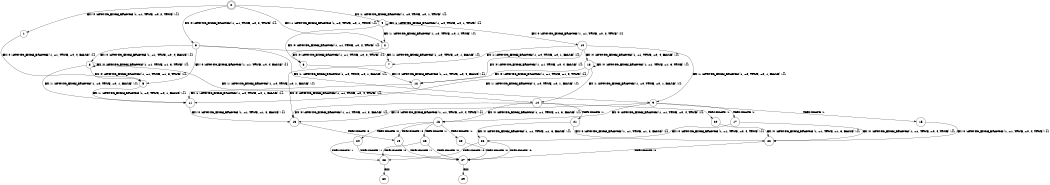 digraph BCG {
size = "7, 10.5";
center = TRUE;
node [shape = circle];
0 [peripheries = 2];
0 -> 1 [label = "EX !0 !ATOMIC_EXCH_BRANCH (1, +1, TRUE, +0, 2, TRUE) !{}"];
0 -> 2 [label = "EX !1 !ATOMIC_EXCH_BRANCH (1, +0, TRUE, +0, 1, TRUE) !{}"];
0 -> 3 [label = "EX !0 !ATOMIC_EXCH_BRANCH (1, +1, TRUE, +0, 2, TRUE) !{}"];
0 -> 4 [label = "EX !1 !ATOMIC_EXCH_BRANCH (1, +0, TRUE, +0, 1, TRUE) !{}"];
1 -> 5 [label = "EX !0 !ATOMIC_EXCH_BRANCH (1, +1, TRUE, +0, 4, FALSE) !{}"];
2 -> 6 [label = "EX !0 !ATOMIC_EXCH_BRANCH (1, +1, TRUE, +0, 2, TRUE) !{}"];
3 -> 5 [label = "EX !0 !ATOMIC_EXCH_BRANCH (1, +1, TRUE, +0, 4, FALSE) !{}"];
3 -> 7 [label = "EX !1 !ATOMIC_EXCH_BRANCH (1, +0, TRUE, +0, 1, FALSE) !{}"];
3 -> 8 [label = "EX !0 !ATOMIC_EXCH_BRANCH (1, +1, TRUE, +0, 4, FALSE) !{}"];
3 -> 9 [label = "EX !1 !ATOMIC_EXCH_BRANCH (1, +0, TRUE, +0, 1, FALSE) !{}"];
4 -> 2 [label = "EX !1 !ATOMIC_EXCH_BRANCH (1, +0, TRUE, +0, 1, TRUE) !{}"];
4 -> 6 [label = "EX !0 !ATOMIC_EXCH_BRANCH (1, +1, TRUE, +0, 2, TRUE) !{}"];
4 -> 4 [label = "EX !1 !ATOMIC_EXCH_BRANCH (1, +0, TRUE, +0, 1, TRUE) !{}"];
4 -> 10 [label = "EX !0 !ATOMIC_EXCH_BRANCH (1, +1, TRUE, +0, 2, TRUE) !{}"];
5 -> 11 [label = "EX !1 !ATOMIC_EXCH_BRANCH (1, +0, TRUE, +0, 1, FALSE) !{}"];
6 -> 12 [label = "EX !0 !ATOMIC_EXCH_BRANCH (1, +1, TRUE, +0, 4, FALSE) !{}"];
7 -> 13 [label = "EX !0 !ATOMIC_EXCH_BRANCH (1, +1, TRUE, +0, 4, TRUE) !{}"];
8 -> 5 [label = "EX !0 !ATOMIC_EXCH_BRANCH (1, +1, TRUE, +1, 3, TRUE) !{}"];
8 -> 11 [label = "EX !1 !ATOMIC_EXCH_BRANCH (1, +0, TRUE, +0, 1, FALSE) !{}"];
8 -> 8 [label = "EX !0 !ATOMIC_EXCH_BRANCH (1, +1, TRUE, +1, 3, TRUE) !{}"];
8 -> 14 [label = "EX !1 !ATOMIC_EXCH_BRANCH (1, +0, TRUE, +0, 1, FALSE) !{}"];
9 -> 13 [label = "EX !0 !ATOMIC_EXCH_BRANCH (1, +1, TRUE, +0, 4, TRUE) !{}"];
9 -> 15 [label = "TERMINATE !1"];
9 -> 16 [label = "EX !0 !ATOMIC_EXCH_BRANCH (1, +1, TRUE, +0, 4, TRUE) !{}"];
9 -> 17 [label = "TERMINATE !1"];
10 -> 12 [label = "EX !0 !ATOMIC_EXCH_BRANCH (1, +1, TRUE, +0, 4, FALSE) !{}"];
10 -> 7 [label = "EX !1 !ATOMIC_EXCH_BRANCH (1, +0, TRUE, +0, 1, FALSE) !{}"];
10 -> 18 [label = "EX !0 !ATOMIC_EXCH_BRANCH (1, +1, TRUE, +0, 4, FALSE) !{}"];
10 -> 9 [label = "EX !1 !ATOMIC_EXCH_BRANCH (1, +0, TRUE, +0, 1, FALSE) !{}"];
11 -> 13 [label = "EX !0 !ATOMIC_EXCH_BRANCH (1, +1, TRUE, +1, 3, FALSE) !{}"];
12 -> 11 [label = "EX !1 !ATOMIC_EXCH_BRANCH (1, +0, TRUE, +0, 1, FALSE) !{}"];
13 -> 19 [label = "TERMINATE !0"];
14 -> 13 [label = "EX !0 !ATOMIC_EXCH_BRANCH (1, +1, TRUE, +1, 3, FALSE) !{}"];
14 -> 20 [label = "TERMINATE !1"];
14 -> 16 [label = "EX !0 !ATOMIC_EXCH_BRANCH (1, +1, TRUE, +1, 3, FALSE) !{}"];
14 -> 21 [label = "TERMINATE !1"];
15 -> 22 [label = "EX !0 !ATOMIC_EXCH_BRANCH (1, +1, TRUE, +0, 4, TRUE) !{}"];
16 -> 19 [label = "TERMINATE !0"];
16 -> 23 [label = "TERMINATE !1"];
16 -> 24 [label = "TERMINATE !0"];
16 -> 25 [label = "TERMINATE !1"];
17 -> 22 [label = "EX !0 !ATOMIC_EXCH_BRANCH (1, +1, TRUE, +0, 4, TRUE) !{}"];
17 -> 26 [label = "EX !0 !ATOMIC_EXCH_BRANCH (1, +1, TRUE, +0, 4, TRUE) !{}"];
18 -> 12 [label = "EX !0 !ATOMIC_EXCH_BRANCH (1, +1, TRUE, +1, 3, TRUE) !{}"];
18 -> 11 [label = "EX !1 !ATOMIC_EXCH_BRANCH (1, +0, TRUE, +0, 1, FALSE) !{}"];
18 -> 18 [label = "EX !0 !ATOMIC_EXCH_BRANCH (1, +1, TRUE, +1, 3, TRUE) !{}"];
18 -> 14 [label = "EX !1 !ATOMIC_EXCH_BRANCH (1, +0, TRUE, +0, 1, FALSE) !{}"];
19 -> 27 [label = "TERMINATE !1"];
20 -> 22 [label = "EX !0 !ATOMIC_EXCH_BRANCH (1, +1, TRUE, +1, 3, FALSE) !{}"];
21 -> 22 [label = "EX !0 !ATOMIC_EXCH_BRANCH (1, +1, TRUE, +1, 3, FALSE) !{}"];
21 -> 26 [label = "EX !0 !ATOMIC_EXCH_BRANCH (1, +1, TRUE, +1, 3, FALSE) !{}"];
22 -> 27 [label = "TERMINATE !0"];
23 -> 27 [label = "TERMINATE !0"];
24 -> 27 [label = "TERMINATE !1"];
24 -> 28 [label = "TERMINATE !1"];
25 -> 27 [label = "TERMINATE !0"];
25 -> 28 [label = "TERMINATE !0"];
26 -> 27 [label = "TERMINATE !0"];
26 -> 28 [label = "TERMINATE !0"];
27 -> 29 [label = "exit"];
28 -> 30 [label = "exit"];
}
